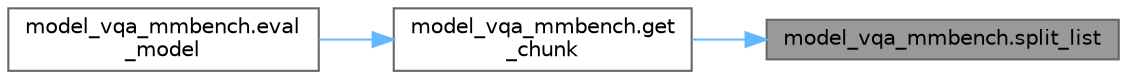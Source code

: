 digraph "model_vqa_mmbench.split_list"
{
 // LATEX_PDF_SIZE
  bgcolor="transparent";
  edge [fontname=Helvetica,fontsize=10,labelfontname=Helvetica,labelfontsize=10];
  node [fontname=Helvetica,fontsize=10,shape=box,height=0.2,width=0.4];
  rankdir="RL";
  Node1 [id="Node000001",label="model_vqa_mmbench.split_list",height=0.2,width=0.4,color="gray40", fillcolor="grey60", style="filled", fontcolor="black",tooltip=" "];
  Node1 -> Node2 [id="edge1_Node000001_Node000002",dir="back",color="steelblue1",style="solid",tooltip=" "];
  Node2 [id="Node000002",label="model_vqa_mmbench.get\l_chunk",height=0.2,width=0.4,color="grey40", fillcolor="white", style="filled",URL="$namespacemodel__vqa__mmbench.html#a5795ed562555dfd1fff8f8963f2a7170",tooltip=" "];
  Node2 -> Node3 [id="edge2_Node000002_Node000003",dir="back",color="steelblue1",style="solid",tooltip=" "];
  Node3 [id="Node000003",label="model_vqa_mmbench.eval\l_model",height=0.2,width=0.4,color="grey40", fillcolor="white", style="filled",URL="$namespacemodel__vqa__mmbench.html#a06eddf510d58f61b68e6e2ba1e13a6f5",tooltip=" "];
}
